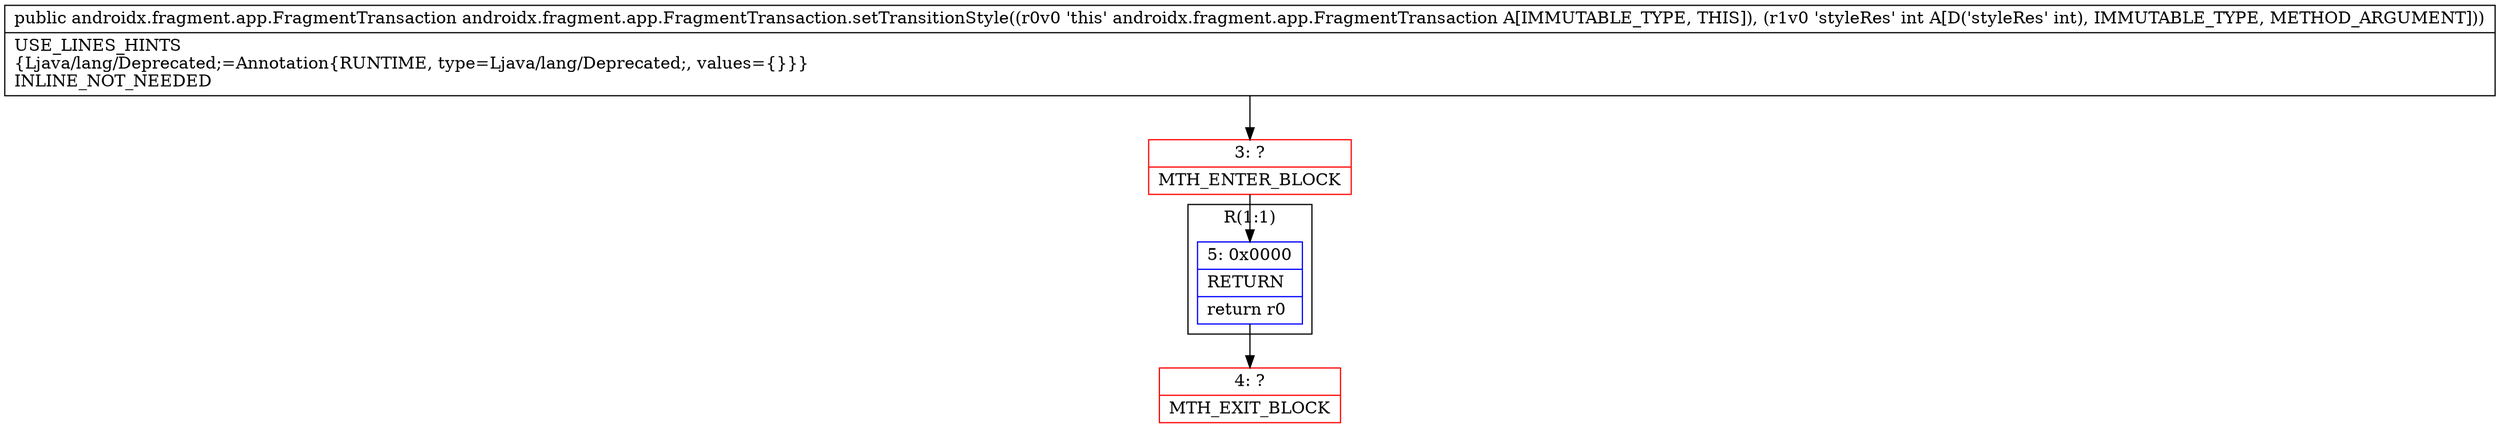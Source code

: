 digraph "CFG forandroidx.fragment.app.FragmentTransaction.setTransitionStyle(I)Landroidx\/fragment\/app\/FragmentTransaction;" {
subgraph cluster_Region_2002416682 {
label = "R(1:1)";
node [shape=record,color=blue];
Node_5 [shape=record,label="{5\:\ 0x0000|RETURN\l|return r0\l}"];
}
Node_3 [shape=record,color=red,label="{3\:\ ?|MTH_ENTER_BLOCK\l}"];
Node_4 [shape=record,color=red,label="{4\:\ ?|MTH_EXIT_BLOCK\l}"];
MethodNode[shape=record,label="{public androidx.fragment.app.FragmentTransaction androidx.fragment.app.FragmentTransaction.setTransitionStyle((r0v0 'this' androidx.fragment.app.FragmentTransaction A[IMMUTABLE_TYPE, THIS]), (r1v0 'styleRes' int A[D('styleRes' int), IMMUTABLE_TYPE, METHOD_ARGUMENT]))  | USE_LINES_HINTS\l\{Ljava\/lang\/Deprecated;=Annotation\{RUNTIME, type=Ljava\/lang\/Deprecated;, values=\{\}\}\}\lINLINE_NOT_NEEDED\l}"];
MethodNode -> Node_3;Node_5 -> Node_4;
Node_3 -> Node_5;
}

